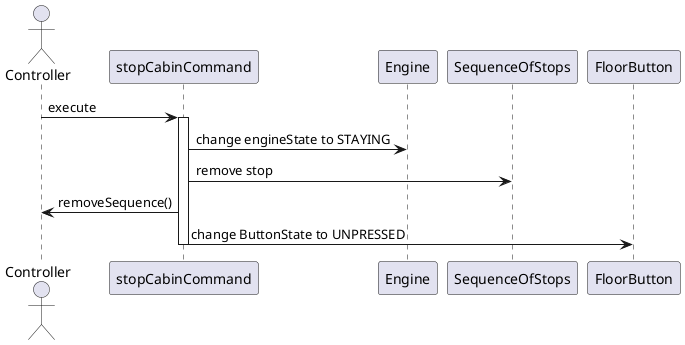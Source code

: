 @startuml

actor Controller

Controller -> stopCabinCommand: execute
activate stopCabinCommand
stopCabinCommand -> Engine: change engineState to STAYING
stopCabinCommand -> SequenceOfStops: remove stop
stopCabinCommand -> Controller: removeSequence()
stopCabinCommand -> FloorButton: change ButtonState to UNPRESSED
deactivate stopCabinCommand

@enduml
